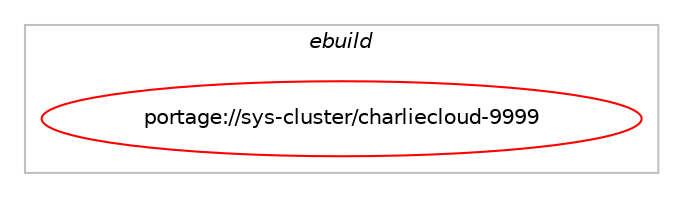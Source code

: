 digraph prolog {

# *************
# Graph options
# *************

newrank=true;
concentrate=true;
compound=true;
graph [rankdir=LR,fontname=Helvetica,fontsize=10,ranksep=1.5];#, ranksep=2.5, nodesep=0.2];
edge  [arrowhead=vee];
node  [fontname=Helvetica,fontsize=10];

# **********
# The ebuild
# **********

subgraph cluster_leftcol {
color=gray;
label=<<i>ebuild</i>>;
id [label="portage://sys-cluster/charliecloud-9999", color=red, width=4, href="../sys-cluster/charliecloud-9999.svg"];
}

# ****************
# The dependencies
# ****************

subgraph cluster_midcol {
color=gray;
label=<<i>dependencies</i>>;
subgraph cluster_compile {
fillcolor="#eeeeee";
style=filled;
label=<<i>compile</i>>;
# *** BEGIN UNKNOWN DEPENDENCY TYPE (TODO) ***
# id -> equal(use_conditional_group(positive,ch-image,portage://sys-cluster/charliecloud-9999,[use_conditional_group(positive,python_single_target_python3_10,portage://sys-cluster/charliecloud-9999,[package_dependency(portage://sys-cluster/charliecloud-9999,install,no,dev-python,lark,none,[,,],[],[use(enable(python_targets_python3_10),negative)]),package_dependency(portage://sys-cluster/charliecloud-9999,install,no,dev-python,requests,none,[,,],[],[use(enable(python_targets_python3_10),negative)])]),use_conditional_group(positive,python_single_target_python3_11,portage://sys-cluster/charliecloud-9999,[package_dependency(portage://sys-cluster/charliecloud-9999,install,no,dev-python,lark,none,[,,],[],[use(enable(python_targets_python3_11),negative)]),package_dependency(portage://sys-cluster/charliecloud-9999,install,no,dev-python,requests,none,[,,],[],[use(enable(python_targets_python3_11),negative)])]),use_conditional_group(positive,python_single_target_python3_12,portage://sys-cluster/charliecloud-9999,[package_dependency(portage://sys-cluster/charliecloud-9999,install,no,dev-python,lark,none,[,,],[],[use(enable(python_targets_python3_12),negative)]),package_dependency(portage://sys-cluster/charliecloud-9999,install,no,dev-python,requests,none,[,,],[],[use(enable(python_targets_python3_12),negative)])]),package_dependency(portage://sys-cluster/charliecloud-9999,install,no,dev-vcs,git,none,[,,],[],[]),package_dependency(portage://sys-cluster/charliecloud-9999,install,no,net-misc,rsync,none,[,,],[],[])]))
# *** END UNKNOWN DEPENDENCY TYPE (TODO) ***

# *** BEGIN UNKNOWN DEPENDENCY TYPE (TODO) ***
# id -> equal(use_conditional_group(positive,doc,portage://sys-cluster/charliecloud-9999,[use_conditional_group(positive,python_single_target_python3_10,portage://sys-cluster/charliecloud-9999,[package_dependency(portage://sys-cluster/charliecloud-9999,install,no,dev-python,sphinx,none,[,,],[],[use(enable(python_targets_python3_10),negative)]),package_dependency(portage://sys-cluster/charliecloud-9999,install,no,dev-python,sphinx-rtd-theme,none,[,,],[],[use(enable(python_targets_python3_10),negative)])]),use_conditional_group(positive,python_single_target_python3_11,portage://sys-cluster/charliecloud-9999,[package_dependency(portage://sys-cluster/charliecloud-9999,install,no,dev-python,sphinx,none,[,,],[],[use(enable(python_targets_python3_11),negative)]),package_dependency(portage://sys-cluster/charliecloud-9999,install,no,dev-python,sphinx-rtd-theme,none,[,,],[],[use(enable(python_targets_python3_11),negative)])]),use_conditional_group(positive,python_single_target_python3_12,portage://sys-cluster/charliecloud-9999,[package_dependency(portage://sys-cluster/charliecloud-9999,install,no,dev-python,sphinx,none,[,,],[],[use(enable(python_targets_python3_12),negative)]),package_dependency(portage://sys-cluster/charliecloud-9999,install,no,dev-python,sphinx-rtd-theme,none,[,,],[],[use(enable(python_targets_python3_12),negative)])]),package_dependency(portage://sys-cluster/charliecloud-9999,install,no,net-misc,rsync,none,[,,],[],[])]))
# *** END UNKNOWN DEPENDENCY TYPE (TODO) ***

}
subgraph cluster_compileandrun {
fillcolor="#eeeeee";
style=filled;
label=<<i>compile and run</i>>;
}
subgraph cluster_run {
fillcolor="#eeeeee";
style=filled;
label=<<i>run</i>>;
# *** BEGIN UNKNOWN DEPENDENCY TYPE (TODO) ***
# id -> equal(use_conditional_group(positive,elibc_musl,portage://sys-cluster/charliecloud-9999,[package_dependency(portage://sys-cluster/charliecloud-9999,run,no,sys-libs,argp-standalone,none,[,,],[],[])]))
# *** END UNKNOWN DEPENDENCY TYPE (TODO) ***

# *** BEGIN UNKNOWN DEPENDENCY TYPE (TODO) ***
# id -> equal(use_conditional_group(positive,python_single_target_python3_10,portage://sys-cluster/charliecloud-9999,[package_dependency(portage://sys-cluster/charliecloud-9999,run,no,dev-lang,python,none,[,,],[slot(3.10)],[])]))
# *** END UNKNOWN DEPENDENCY TYPE (TODO) ***

# *** BEGIN UNKNOWN DEPENDENCY TYPE (TODO) ***
# id -> equal(use_conditional_group(positive,python_single_target_python3_11,portage://sys-cluster/charliecloud-9999,[package_dependency(portage://sys-cluster/charliecloud-9999,run,no,dev-lang,python,none,[,,],[slot(3.11)],[])]))
# *** END UNKNOWN DEPENDENCY TYPE (TODO) ***

# *** BEGIN UNKNOWN DEPENDENCY TYPE (TODO) ***
# id -> equal(use_conditional_group(positive,python_single_target_python3_12,portage://sys-cluster/charliecloud-9999,[package_dependency(portage://sys-cluster/charliecloud-9999,run,no,dev-lang,python,none,[,,],[slot(3.12)],[])]))
# *** END UNKNOWN DEPENDENCY TYPE (TODO) ***

}
}

# **************
# The candidates
# **************

subgraph cluster_choices {
rank=same;
color=gray;
label=<<i>candidates</i>>;

}

}
